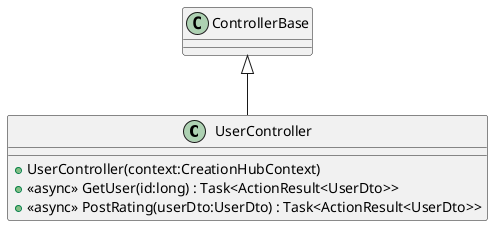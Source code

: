 @startuml
class UserController {
    + UserController(context:CreationHubContext)
    + <<async>> GetUser(id:long) : Task<ActionResult<UserDto>>
    + <<async>> PostRating(userDto:UserDto) : Task<ActionResult<UserDto>>
}
ControllerBase <|-- UserController
@enduml
